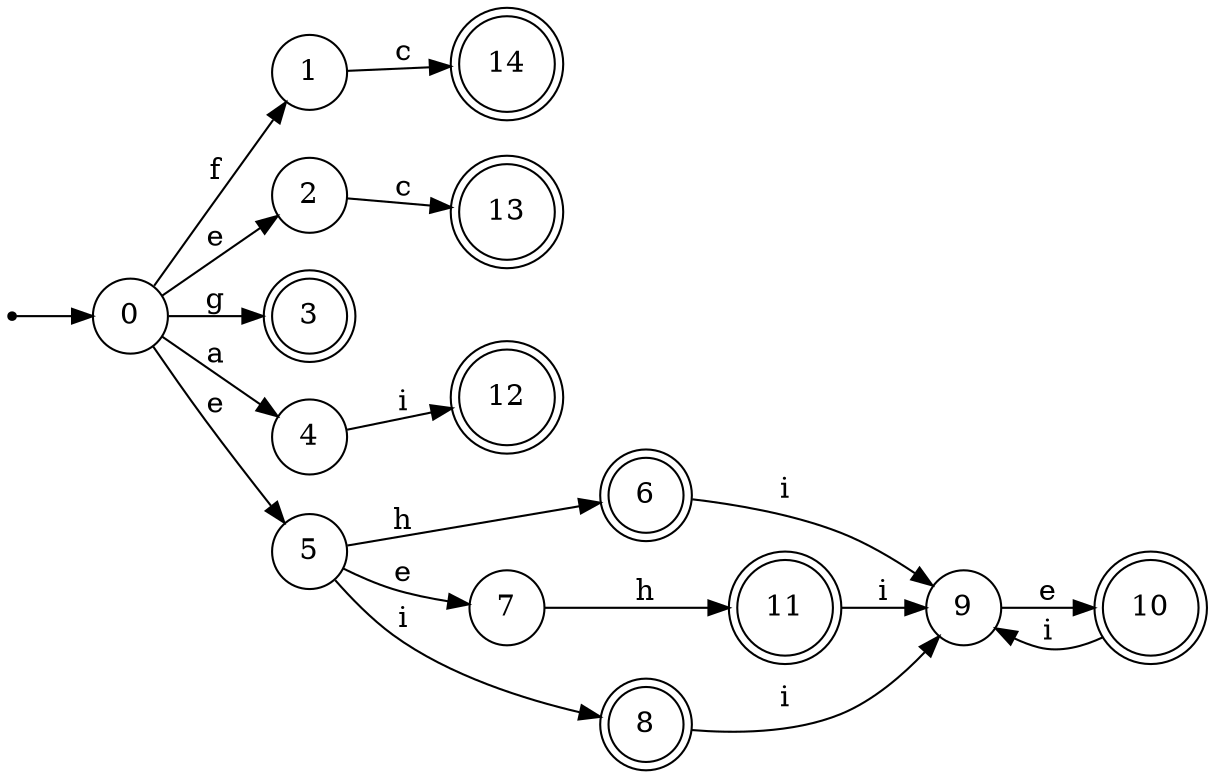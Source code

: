 digraph finite_state_machine {
rankdir=LR;
size="20,20";
node [shape = point]; "dummy0"
node [shape = circle]; "0";
"dummy0" -> "0";
node [shape = circle]; "1";
node [shape = circle]; "2";
node [shape = doublecircle]; "3";node [shape = circle]; "4";
node [shape = circle]; "5";
node [shape = doublecircle]; "6";node [shape = circle]; "7";
node [shape = doublecircle]; "8";node [shape = circle]; "9";
node [shape = doublecircle]; "10";node [shape = doublecircle]; "11";node [shape = doublecircle]; "12";node [shape = doublecircle]; "13";node [shape = doublecircle]; "14";"0" -> "1" [label = "f"];
 "0" -> "2" [label = "e"];
 "0" -> "5" [label = "e"];
 "0" -> "3" [label = "g"];
 "0" -> "4" [label = "a"];
 "5" -> "6" [label = "h"];
 "5" -> "7" [label = "e"];
 "5" -> "8" [label = "i"];
 "8" -> "9" [label = "i"];
 "9" -> "10" [label = "e"];
 "10" -> "9" [label = "i"];
 "7" -> "11" [label = "h"];
 "11" -> "9" [label = "i"];
 "6" -> "9" [label = "i"];
 "4" -> "12" [label = "i"];
 "2" -> "13" [label = "c"];
 "1" -> "14" [label = "c"];
 }
